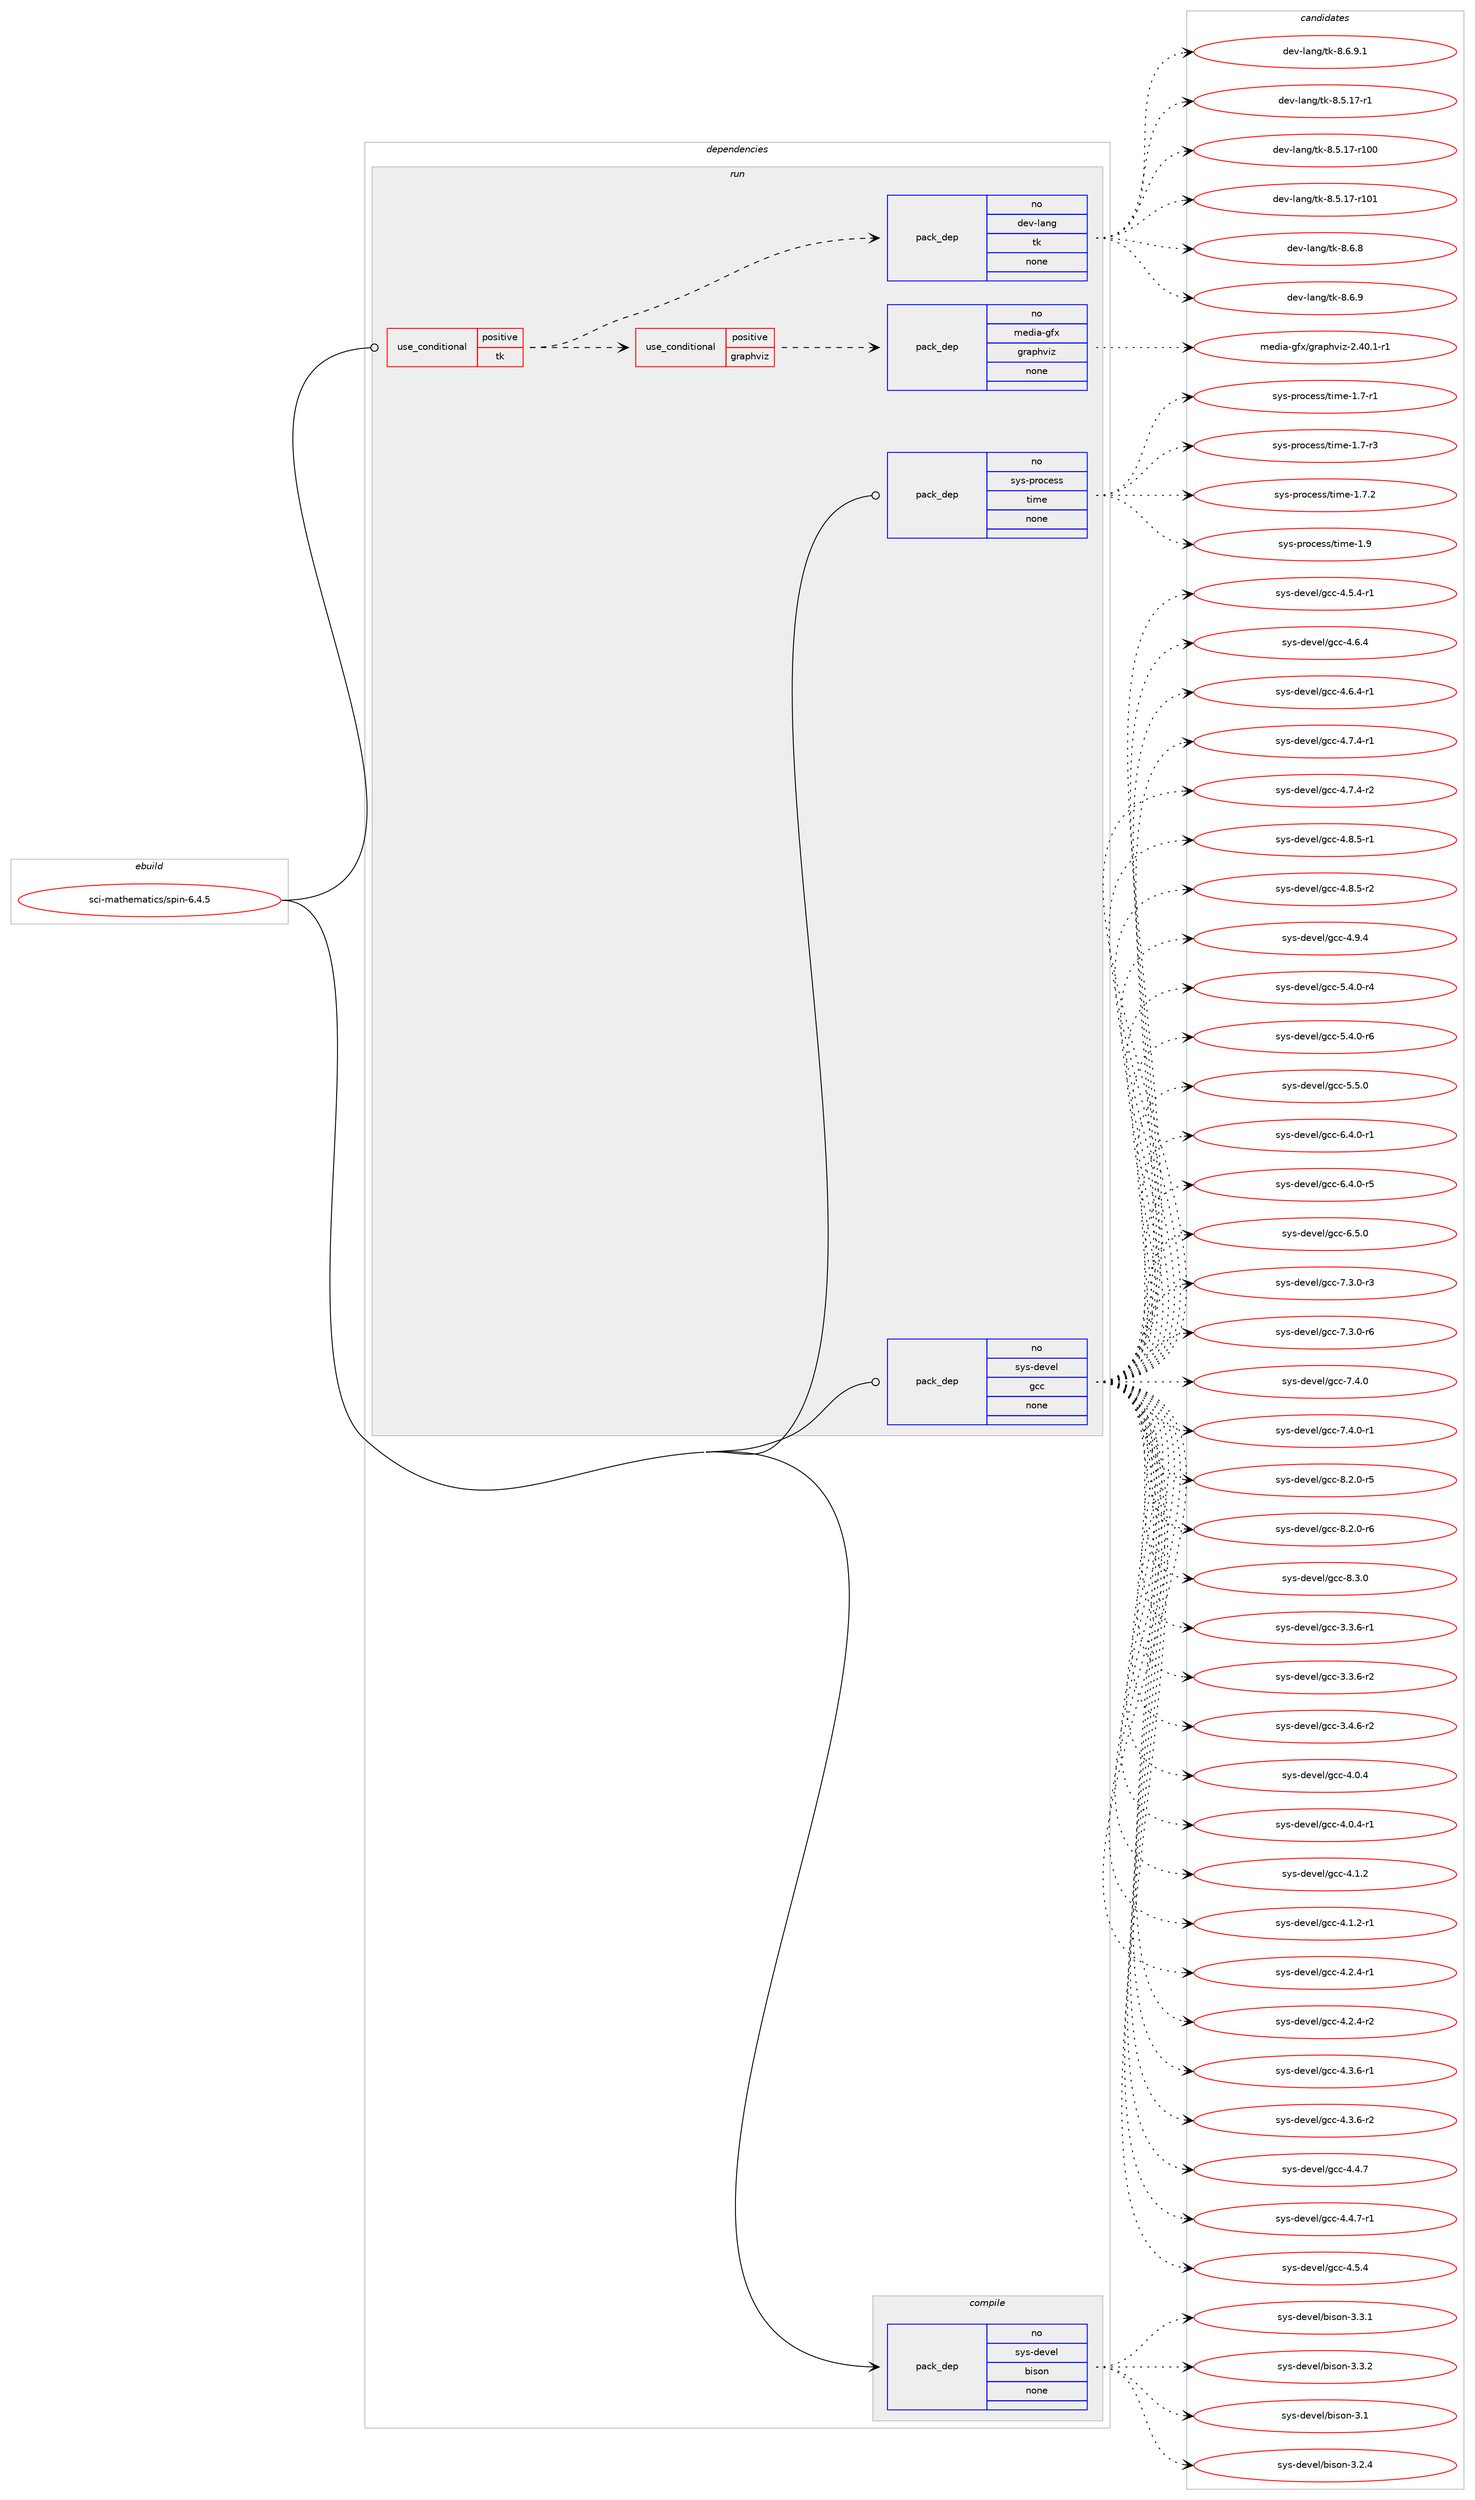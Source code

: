digraph prolog {

# *************
# Graph options
# *************

newrank=true;
concentrate=true;
compound=true;
graph [rankdir=LR,fontname=Helvetica,fontsize=10,ranksep=1.5];#, ranksep=2.5, nodesep=0.2];
edge  [arrowhead=vee];
node  [fontname=Helvetica,fontsize=10];

# **********
# The ebuild
# **********

subgraph cluster_leftcol {
color=gray;
rank=same;
label=<<i>ebuild</i>>;
id [label="sci-mathematics/spin-6.4.5", color=red, width=4, href="../sci-mathematics/spin-6.4.5.svg"];
}

# ****************
# The dependencies
# ****************

subgraph cluster_midcol {
color=gray;
label=<<i>dependencies</i>>;
subgraph cluster_compile {
fillcolor="#eeeeee";
style=filled;
label=<<i>compile</i>>;
subgraph pack1216725 {
dependency1699377 [label=<<TABLE BORDER="0" CELLBORDER="1" CELLSPACING="0" CELLPADDING="4" WIDTH="220"><TR><TD ROWSPAN="6" CELLPADDING="30">pack_dep</TD></TR><TR><TD WIDTH="110">no</TD></TR><TR><TD>sys-devel</TD></TR><TR><TD>bison</TD></TR><TR><TD>none</TD></TR><TR><TD></TD></TR></TABLE>>, shape=none, color=blue];
}
id:e -> dependency1699377:w [weight=20,style="solid",arrowhead="vee"];
}
subgraph cluster_compileandrun {
fillcolor="#eeeeee";
style=filled;
label=<<i>compile and run</i>>;
}
subgraph cluster_run {
fillcolor="#eeeeee";
style=filled;
label=<<i>run</i>>;
subgraph cond454794 {
dependency1699378 [label=<<TABLE BORDER="0" CELLBORDER="1" CELLSPACING="0" CELLPADDING="4"><TR><TD ROWSPAN="3" CELLPADDING="10">use_conditional</TD></TR><TR><TD>positive</TD></TR><TR><TD>tk</TD></TR></TABLE>>, shape=none, color=red];
subgraph pack1216726 {
dependency1699379 [label=<<TABLE BORDER="0" CELLBORDER="1" CELLSPACING="0" CELLPADDING="4" WIDTH="220"><TR><TD ROWSPAN="6" CELLPADDING="30">pack_dep</TD></TR><TR><TD WIDTH="110">no</TD></TR><TR><TD>dev-lang</TD></TR><TR><TD>tk</TD></TR><TR><TD>none</TD></TR><TR><TD></TD></TR></TABLE>>, shape=none, color=blue];
}
dependency1699378:e -> dependency1699379:w [weight=20,style="dashed",arrowhead="vee"];
subgraph cond454795 {
dependency1699380 [label=<<TABLE BORDER="0" CELLBORDER="1" CELLSPACING="0" CELLPADDING="4"><TR><TD ROWSPAN="3" CELLPADDING="10">use_conditional</TD></TR><TR><TD>positive</TD></TR><TR><TD>graphviz</TD></TR></TABLE>>, shape=none, color=red];
subgraph pack1216727 {
dependency1699381 [label=<<TABLE BORDER="0" CELLBORDER="1" CELLSPACING="0" CELLPADDING="4" WIDTH="220"><TR><TD ROWSPAN="6" CELLPADDING="30">pack_dep</TD></TR><TR><TD WIDTH="110">no</TD></TR><TR><TD>media-gfx</TD></TR><TR><TD>graphviz</TD></TR><TR><TD>none</TD></TR><TR><TD></TD></TR></TABLE>>, shape=none, color=blue];
}
dependency1699380:e -> dependency1699381:w [weight=20,style="dashed",arrowhead="vee"];
}
dependency1699378:e -> dependency1699380:w [weight=20,style="dashed",arrowhead="vee"];
}
id:e -> dependency1699378:w [weight=20,style="solid",arrowhead="odot"];
subgraph pack1216728 {
dependency1699382 [label=<<TABLE BORDER="0" CELLBORDER="1" CELLSPACING="0" CELLPADDING="4" WIDTH="220"><TR><TD ROWSPAN="6" CELLPADDING="30">pack_dep</TD></TR><TR><TD WIDTH="110">no</TD></TR><TR><TD>sys-devel</TD></TR><TR><TD>gcc</TD></TR><TR><TD>none</TD></TR><TR><TD></TD></TR></TABLE>>, shape=none, color=blue];
}
id:e -> dependency1699382:w [weight=20,style="solid",arrowhead="odot"];
subgraph pack1216729 {
dependency1699383 [label=<<TABLE BORDER="0" CELLBORDER="1" CELLSPACING="0" CELLPADDING="4" WIDTH="220"><TR><TD ROWSPAN="6" CELLPADDING="30">pack_dep</TD></TR><TR><TD WIDTH="110">no</TD></TR><TR><TD>sys-process</TD></TR><TR><TD>time</TD></TR><TR><TD>none</TD></TR><TR><TD></TD></TR></TABLE>>, shape=none, color=blue];
}
id:e -> dependency1699383:w [weight=20,style="solid",arrowhead="odot"];
}
}

# **************
# The candidates
# **************

subgraph cluster_choices {
rank=same;
color=gray;
label=<<i>candidates</i>>;

subgraph choice1216725 {
color=black;
nodesep=1;
choice11512111545100101118101108479810511511111045514649 [label="sys-devel/bison-3.1", color=red, width=4,href="../sys-devel/bison-3.1.svg"];
choice115121115451001011181011084798105115111110455146504652 [label="sys-devel/bison-3.2.4", color=red, width=4,href="../sys-devel/bison-3.2.4.svg"];
choice115121115451001011181011084798105115111110455146514649 [label="sys-devel/bison-3.3.1", color=red, width=4,href="../sys-devel/bison-3.3.1.svg"];
choice115121115451001011181011084798105115111110455146514650 [label="sys-devel/bison-3.3.2", color=red, width=4,href="../sys-devel/bison-3.3.2.svg"];
dependency1699377:e -> choice11512111545100101118101108479810511511111045514649:w [style=dotted,weight="100"];
dependency1699377:e -> choice115121115451001011181011084798105115111110455146504652:w [style=dotted,weight="100"];
dependency1699377:e -> choice115121115451001011181011084798105115111110455146514649:w [style=dotted,weight="100"];
dependency1699377:e -> choice115121115451001011181011084798105115111110455146514650:w [style=dotted,weight="100"];
}
subgraph choice1216726 {
color=black;
nodesep=1;
choice100101118451089711010347116107455646534649554511449 [label="dev-lang/tk-8.5.17-r1", color=red, width=4,href="../dev-lang/tk-8.5.17-r1.svg"];
choice1001011184510897110103471161074556465346495545114494848 [label="dev-lang/tk-8.5.17-r100", color=red, width=4,href="../dev-lang/tk-8.5.17-r100.svg"];
choice1001011184510897110103471161074556465346495545114494849 [label="dev-lang/tk-8.5.17-r101", color=red, width=4,href="../dev-lang/tk-8.5.17-r101.svg"];
choice100101118451089711010347116107455646544656 [label="dev-lang/tk-8.6.8", color=red, width=4,href="../dev-lang/tk-8.6.8.svg"];
choice100101118451089711010347116107455646544657 [label="dev-lang/tk-8.6.9", color=red, width=4,href="../dev-lang/tk-8.6.9.svg"];
choice1001011184510897110103471161074556465446574649 [label="dev-lang/tk-8.6.9.1", color=red, width=4,href="../dev-lang/tk-8.6.9.1.svg"];
dependency1699379:e -> choice100101118451089711010347116107455646534649554511449:w [style=dotted,weight="100"];
dependency1699379:e -> choice1001011184510897110103471161074556465346495545114494848:w [style=dotted,weight="100"];
dependency1699379:e -> choice1001011184510897110103471161074556465346495545114494849:w [style=dotted,weight="100"];
dependency1699379:e -> choice100101118451089711010347116107455646544656:w [style=dotted,weight="100"];
dependency1699379:e -> choice100101118451089711010347116107455646544657:w [style=dotted,weight="100"];
dependency1699379:e -> choice1001011184510897110103471161074556465446574649:w [style=dotted,weight="100"];
}
subgraph choice1216727 {
color=black;
nodesep=1;
choice10910110010597451031021204710311497112104118105122455046524846494511449 [label="media-gfx/graphviz-2.40.1-r1", color=red, width=4,href="../media-gfx/graphviz-2.40.1-r1.svg"];
dependency1699381:e -> choice10910110010597451031021204710311497112104118105122455046524846494511449:w [style=dotted,weight="100"];
}
subgraph choice1216728 {
color=black;
nodesep=1;
choice115121115451001011181011084710399994551465146544511449 [label="sys-devel/gcc-3.3.6-r1", color=red, width=4,href="../sys-devel/gcc-3.3.6-r1.svg"];
choice115121115451001011181011084710399994551465146544511450 [label="sys-devel/gcc-3.3.6-r2", color=red, width=4,href="../sys-devel/gcc-3.3.6-r2.svg"];
choice115121115451001011181011084710399994551465246544511450 [label="sys-devel/gcc-3.4.6-r2", color=red, width=4,href="../sys-devel/gcc-3.4.6-r2.svg"];
choice11512111545100101118101108471039999455246484652 [label="sys-devel/gcc-4.0.4", color=red, width=4,href="../sys-devel/gcc-4.0.4.svg"];
choice115121115451001011181011084710399994552464846524511449 [label="sys-devel/gcc-4.0.4-r1", color=red, width=4,href="../sys-devel/gcc-4.0.4-r1.svg"];
choice11512111545100101118101108471039999455246494650 [label="sys-devel/gcc-4.1.2", color=red, width=4,href="../sys-devel/gcc-4.1.2.svg"];
choice115121115451001011181011084710399994552464946504511449 [label="sys-devel/gcc-4.1.2-r1", color=red, width=4,href="../sys-devel/gcc-4.1.2-r1.svg"];
choice115121115451001011181011084710399994552465046524511449 [label="sys-devel/gcc-4.2.4-r1", color=red, width=4,href="../sys-devel/gcc-4.2.4-r1.svg"];
choice115121115451001011181011084710399994552465046524511450 [label="sys-devel/gcc-4.2.4-r2", color=red, width=4,href="../sys-devel/gcc-4.2.4-r2.svg"];
choice115121115451001011181011084710399994552465146544511449 [label="sys-devel/gcc-4.3.6-r1", color=red, width=4,href="../sys-devel/gcc-4.3.6-r1.svg"];
choice115121115451001011181011084710399994552465146544511450 [label="sys-devel/gcc-4.3.6-r2", color=red, width=4,href="../sys-devel/gcc-4.3.6-r2.svg"];
choice11512111545100101118101108471039999455246524655 [label="sys-devel/gcc-4.4.7", color=red, width=4,href="../sys-devel/gcc-4.4.7.svg"];
choice115121115451001011181011084710399994552465246554511449 [label="sys-devel/gcc-4.4.7-r1", color=red, width=4,href="../sys-devel/gcc-4.4.7-r1.svg"];
choice11512111545100101118101108471039999455246534652 [label="sys-devel/gcc-4.5.4", color=red, width=4,href="../sys-devel/gcc-4.5.4.svg"];
choice115121115451001011181011084710399994552465346524511449 [label="sys-devel/gcc-4.5.4-r1", color=red, width=4,href="../sys-devel/gcc-4.5.4-r1.svg"];
choice11512111545100101118101108471039999455246544652 [label="sys-devel/gcc-4.6.4", color=red, width=4,href="../sys-devel/gcc-4.6.4.svg"];
choice115121115451001011181011084710399994552465446524511449 [label="sys-devel/gcc-4.6.4-r1", color=red, width=4,href="../sys-devel/gcc-4.6.4-r1.svg"];
choice115121115451001011181011084710399994552465546524511449 [label="sys-devel/gcc-4.7.4-r1", color=red, width=4,href="../sys-devel/gcc-4.7.4-r1.svg"];
choice115121115451001011181011084710399994552465546524511450 [label="sys-devel/gcc-4.7.4-r2", color=red, width=4,href="../sys-devel/gcc-4.7.4-r2.svg"];
choice115121115451001011181011084710399994552465646534511449 [label="sys-devel/gcc-4.8.5-r1", color=red, width=4,href="../sys-devel/gcc-4.8.5-r1.svg"];
choice115121115451001011181011084710399994552465646534511450 [label="sys-devel/gcc-4.8.5-r2", color=red, width=4,href="../sys-devel/gcc-4.8.5-r2.svg"];
choice11512111545100101118101108471039999455246574652 [label="sys-devel/gcc-4.9.4", color=red, width=4,href="../sys-devel/gcc-4.9.4.svg"];
choice115121115451001011181011084710399994553465246484511452 [label="sys-devel/gcc-5.4.0-r4", color=red, width=4,href="../sys-devel/gcc-5.4.0-r4.svg"];
choice115121115451001011181011084710399994553465246484511454 [label="sys-devel/gcc-5.4.0-r6", color=red, width=4,href="../sys-devel/gcc-5.4.0-r6.svg"];
choice11512111545100101118101108471039999455346534648 [label="sys-devel/gcc-5.5.0", color=red, width=4,href="../sys-devel/gcc-5.5.0.svg"];
choice115121115451001011181011084710399994554465246484511449 [label="sys-devel/gcc-6.4.0-r1", color=red, width=4,href="../sys-devel/gcc-6.4.0-r1.svg"];
choice115121115451001011181011084710399994554465246484511453 [label="sys-devel/gcc-6.4.0-r5", color=red, width=4,href="../sys-devel/gcc-6.4.0-r5.svg"];
choice11512111545100101118101108471039999455446534648 [label="sys-devel/gcc-6.5.0", color=red, width=4,href="../sys-devel/gcc-6.5.0.svg"];
choice115121115451001011181011084710399994555465146484511451 [label="sys-devel/gcc-7.3.0-r3", color=red, width=4,href="../sys-devel/gcc-7.3.0-r3.svg"];
choice115121115451001011181011084710399994555465146484511454 [label="sys-devel/gcc-7.3.0-r6", color=red, width=4,href="../sys-devel/gcc-7.3.0-r6.svg"];
choice11512111545100101118101108471039999455546524648 [label="sys-devel/gcc-7.4.0", color=red, width=4,href="../sys-devel/gcc-7.4.0.svg"];
choice115121115451001011181011084710399994555465246484511449 [label="sys-devel/gcc-7.4.0-r1", color=red, width=4,href="../sys-devel/gcc-7.4.0-r1.svg"];
choice115121115451001011181011084710399994556465046484511453 [label="sys-devel/gcc-8.2.0-r5", color=red, width=4,href="../sys-devel/gcc-8.2.0-r5.svg"];
choice115121115451001011181011084710399994556465046484511454 [label="sys-devel/gcc-8.2.0-r6", color=red, width=4,href="../sys-devel/gcc-8.2.0-r6.svg"];
choice11512111545100101118101108471039999455646514648 [label="sys-devel/gcc-8.3.0", color=red, width=4,href="../sys-devel/gcc-8.3.0.svg"];
dependency1699382:e -> choice115121115451001011181011084710399994551465146544511449:w [style=dotted,weight="100"];
dependency1699382:e -> choice115121115451001011181011084710399994551465146544511450:w [style=dotted,weight="100"];
dependency1699382:e -> choice115121115451001011181011084710399994551465246544511450:w [style=dotted,weight="100"];
dependency1699382:e -> choice11512111545100101118101108471039999455246484652:w [style=dotted,weight="100"];
dependency1699382:e -> choice115121115451001011181011084710399994552464846524511449:w [style=dotted,weight="100"];
dependency1699382:e -> choice11512111545100101118101108471039999455246494650:w [style=dotted,weight="100"];
dependency1699382:e -> choice115121115451001011181011084710399994552464946504511449:w [style=dotted,weight="100"];
dependency1699382:e -> choice115121115451001011181011084710399994552465046524511449:w [style=dotted,weight="100"];
dependency1699382:e -> choice115121115451001011181011084710399994552465046524511450:w [style=dotted,weight="100"];
dependency1699382:e -> choice115121115451001011181011084710399994552465146544511449:w [style=dotted,weight="100"];
dependency1699382:e -> choice115121115451001011181011084710399994552465146544511450:w [style=dotted,weight="100"];
dependency1699382:e -> choice11512111545100101118101108471039999455246524655:w [style=dotted,weight="100"];
dependency1699382:e -> choice115121115451001011181011084710399994552465246554511449:w [style=dotted,weight="100"];
dependency1699382:e -> choice11512111545100101118101108471039999455246534652:w [style=dotted,weight="100"];
dependency1699382:e -> choice115121115451001011181011084710399994552465346524511449:w [style=dotted,weight="100"];
dependency1699382:e -> choice11512111545100101118101108471039999455246544652:w [style=dotted,weight="100"];
dependency1699382:e -> choice115121115451001011181011084710399994552465446524511449:w [style=dotted,weight="100"];
dependency1699382:e -> choice115121115451001011181011084710399994552465546524511449:w [style=dotted,weight="100"];
dependency1699382:e -> choice115121115451001011181011084710399994552465546524511450:w [style=dotted,weight="100"];
dependency1699382:e -> choice115121115451001011181011084710399994552465646534511449:w [style=dotted,weight="100"];
dependency1699382:e -> choice115121115451001011181011084710399994552465646534511450:w [style=dotted,weight="100"];
dependency1699382:e -> choice11512111545100101118101108471039999455246574652:w [style=dotted,weight="100"];
dependency1699382:e -> choice115121115451001011181011084710399994553465246484511452:w [style=dotted,weight="100"];
dependency1699382:e -> choice115121115451001011181011084710399994553465246484511454:w [style=dotted,weight="100"];
dependency1699382:e -> choice11512111545100101118101108471039999455346534648:w [style=dotted,weight="100"];
dependency1699382:e -> choice115121115451001011181011084710399994554465246484511449:w [style=dotted,weight="100"];
dependency1699382:e -> choice115121115451001011181011084710399994554465246484511453:w [style=dotted,weight="100"];
dependency1699382:e -> choice11512111545100101118101108471039999455446534648:w [style=dotted,weight="100"];
dependency1699382:e -> choice115121115451001011181011084710399994555465146484511451:w [style=dotted,weight="100"];
dependency1699382:e -> choice115121115451001011181011084710399994555465146484511454:w [style=dotted,weight="100"];
dependency1699382:e -> choice11512111545100101118101108471039999455546524648:w [style=dotted,weight="100"];
dependency1699382:e -> choice115121115451001011181011084710399994555465246484511449:w [style=dotted,weight="100"];
dependency1699382:e -> choice115121115451001011181011084710399994556465046484511453:w [style=dotted,weight="100"];
dependency1699382:e -> choice115121115451001011181011084710399994556465046484511454:w [style=dotted,weight="100"];
dependency1699382:e -> choice11512111545100101118101108471039999455646514648:w [style=dotted,weight="100"];
}
subgraph choice1216729 {
color=black;
nodesep=1;
choice115121115451121141119910111511547116105109101454946554511449 [label="sys-process/time-1.7-r1", color=red, width=4,href="../sys-process/time-1.7-r1.svg"];
choice115121115451121141119910111511547116105109101454946554511451 [label="sys-process/time-1.7-r3", color=red, width=4,href="../sys-process/time-1.7-r3.svg"];
choice115121115451121141119910111511547116105109101454946554650 [label="sys-process/time-1.7.2", color=red, width=4,href="../sys-process/time-1.7.2.svg"];
choice11512111545112114111991011151154711610510910145494657 [label="sys-process/time-1.9", color=red, width=4,href="../sys-process/time-1.9.svg"];
dependency1699383:e -> choice115121115451121141119910111511547116105109101454946554511449:w [style=dotted,weight="100"];
dependency1699383:e -> choice115121115451121141119910111511547116105109101454946554511451:w [style=dotted,weight="100"];
dependency1699383:e -> choice115121115451121141119910111511547116105109101454946554650:w [style=dotted,weight="100"];
dependency1699383:e -> choice11512111545112114111991011151154711610510910145494657:w [style=dotted,weight="100"];
}
}

}
